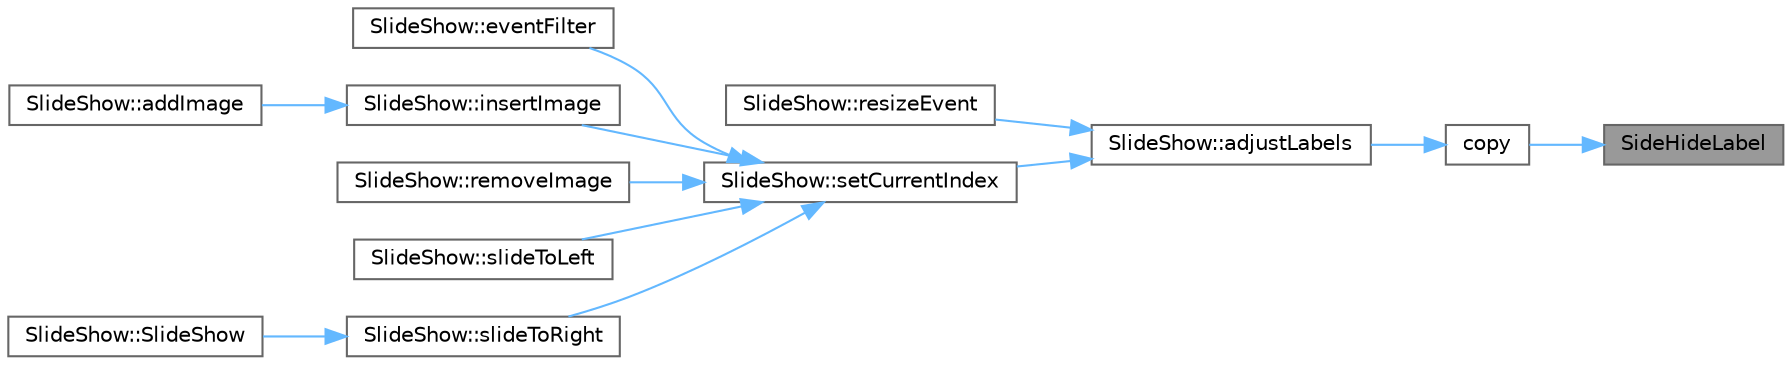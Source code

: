 digraph "SideHideLabel"
{
 // LATEX_PDF_SIZE
  bgcolor="transparent";
  edge [fontname=Helvetica,fontsize=10,labelfontname=Helvetica,labelfontsize=10];
  node [fontname=Helvetica,fontsize=10,shape=box,height=0.2,width=0.4];
  rankdir="RL";
  Node1 [id="Node000001",label="SideHideLabel",height=0.2,width=0.4,color="gray40", fillcolor="grey60", style="filled", fontcolor="black",tooltip="构造函数，初始化标签控件"];
  Node1 -> Node2 [id="edge1_Node000001_Node000002",dir="back",color="steelblue1",style="solid",tooltip=" "];
  Node2 [id="Node000002",label="copy",height=0.2,width=0.4,color="grey40", fillcolor="white", style="filled",URL="$class_side_hide_label.html#aa1c5e2ba6a6363a62a2aea56818f010c",tooltip="复制标签控件"];
  Node2 -> Node3 [id="edge2_Node000002_Node000003",dir="back",color="steelblue1",style="solid",tooltip=" "];
  Node3 [id="Node000003",label="SlideShow::adjustLabels",height=0.2,width=0.4,color="grey40", fillcolor="white", style="filled",URL="$class_slide_show.html#a96cd1558566d8017528e0c0e2f33110f",tooltip="调整标签布局"];
  Node3 -> Node4 [id="edge3_Node000003_Node000004",dir="back",color="steelblue1",style="solid",tooltip=" "];
  Node4 [id="Node000004",label="SlideShow::resizeEvent",height=0.2,width=0.4,color="grey40", fillcolor="white", style="filled",URL="$class_slide_show.html#a9a27ed4ceb22d2a19bdb88ed785085a1",tooltip="调整大小事件"];
  Node3 -> Node5 [id="edge4_Node000003_Node000005",dir="back",color="steelblue1",style="solid",tooltip=" "];
  Node5 [id="Node000005",label="SlideShow::setCurrentIndex",height=0.2,width=0.4,color="grey40", fillcolor="white", style="filled",URL="$class_slide_show.html#a0962bc84f032b51b712a16dd0541039b",tooltip="设置当前图片索引"];
  Node5 -> Node6 [id="edge5_Node000005_Node000006",dir="back",color="steelblue1",style="solid",tooltip=" "];
  Node6 [id="Node000006",label="SlideShow::eventFilter",height=0.2,width=0.4,color="grey40", fillcolor="white", style="filled",URL="$class_slide_show.html#aa8f242b451f8b90c2bf758c631f72e21",tooltip="事件过滤器"];
  Node5 -> Node7 [id="edge6_Node000005_Node000007",dir="back",color="steelblue1",style="solid",tooltip=" "];
  Node7 [id="Node000007",label="SlideShow::insertImage",height=0.2,width=0.4,color="grey40", fillcolor="white", style="filled",URL="$class_slide_show.html#a7f477b9e72be27892e5e3bef86d5687e",tooltip="插入图片"];
  Node7 -> Node8 [id="edge7_Node000007_Node000008",dir="back",color="steelblue1",style="solid",tooltip=" "];
  Node8 [id="Node000008",label="SlideShow::addImage",height=0.2,width=0.4,color="grey40", fillcolor="white", style="filled",URL="$class_slide_show.html#a4f192b96ac5c37010bd4fc620221cdfb",tooltip="添加图片"];
  Node5 -> Node9 [id="edge8_Node000005_Node000009",dir="back",color="steelblue1",style="solid",tooltip=" "];
  Node9 [id="Node000009",label="SlideShow::removeImage",height=0.2,width=0.4,color="grey40", fillcolor="white", style="filled",URL="$class_slide_show.html#a29d6ac6048afaf373116f2aa99326b4e",tooltip="移除图片"];
  Node5 -> Node10 [id="edge9_Node000005_Node000010",dir="back",color="steelblue1",style="solid",tooltip=" "];
  Node10 [id="Node000010",label="SlideShow::slideToLeft",height=0.2,width=0.4,color="grey40", fillcolor="white", style="filled",URL="$class_slide_show.html#af921bfc4064f75274b08809ce4f31ad1",tooltip="向左滑动"];
  Node5 -> Node11 [id="edge10_Node000005_Node000011",dir="back",color="steelblue1",style="solid",tooltip=" "];
  Node11 [id="Node000011",label="SlideShow::slideToRight",height=0.2,width=0.4,color="grey40", fillcolor="white", style="filled",URL="$class_slide_show.html#a469ff243de6ef5b640555ea01097e7fe",tooltip="向右滑动"];
  Node11 -> Node12 [id="edge11_Node000011_Node000012",dir="back",color="steelblue1",style="solid",tooltip=" "];
  Node12 [id="Node000012",label="SlideShow::SlideShow",height=0.2,width=0.4,color="grey40", fillcolor="white", style="filled",URL="$class_slide_show.html#ad6938b5225068a022f2e0fc79553d370",tooltip="构造函数，初始化轮播图控件"];
}
